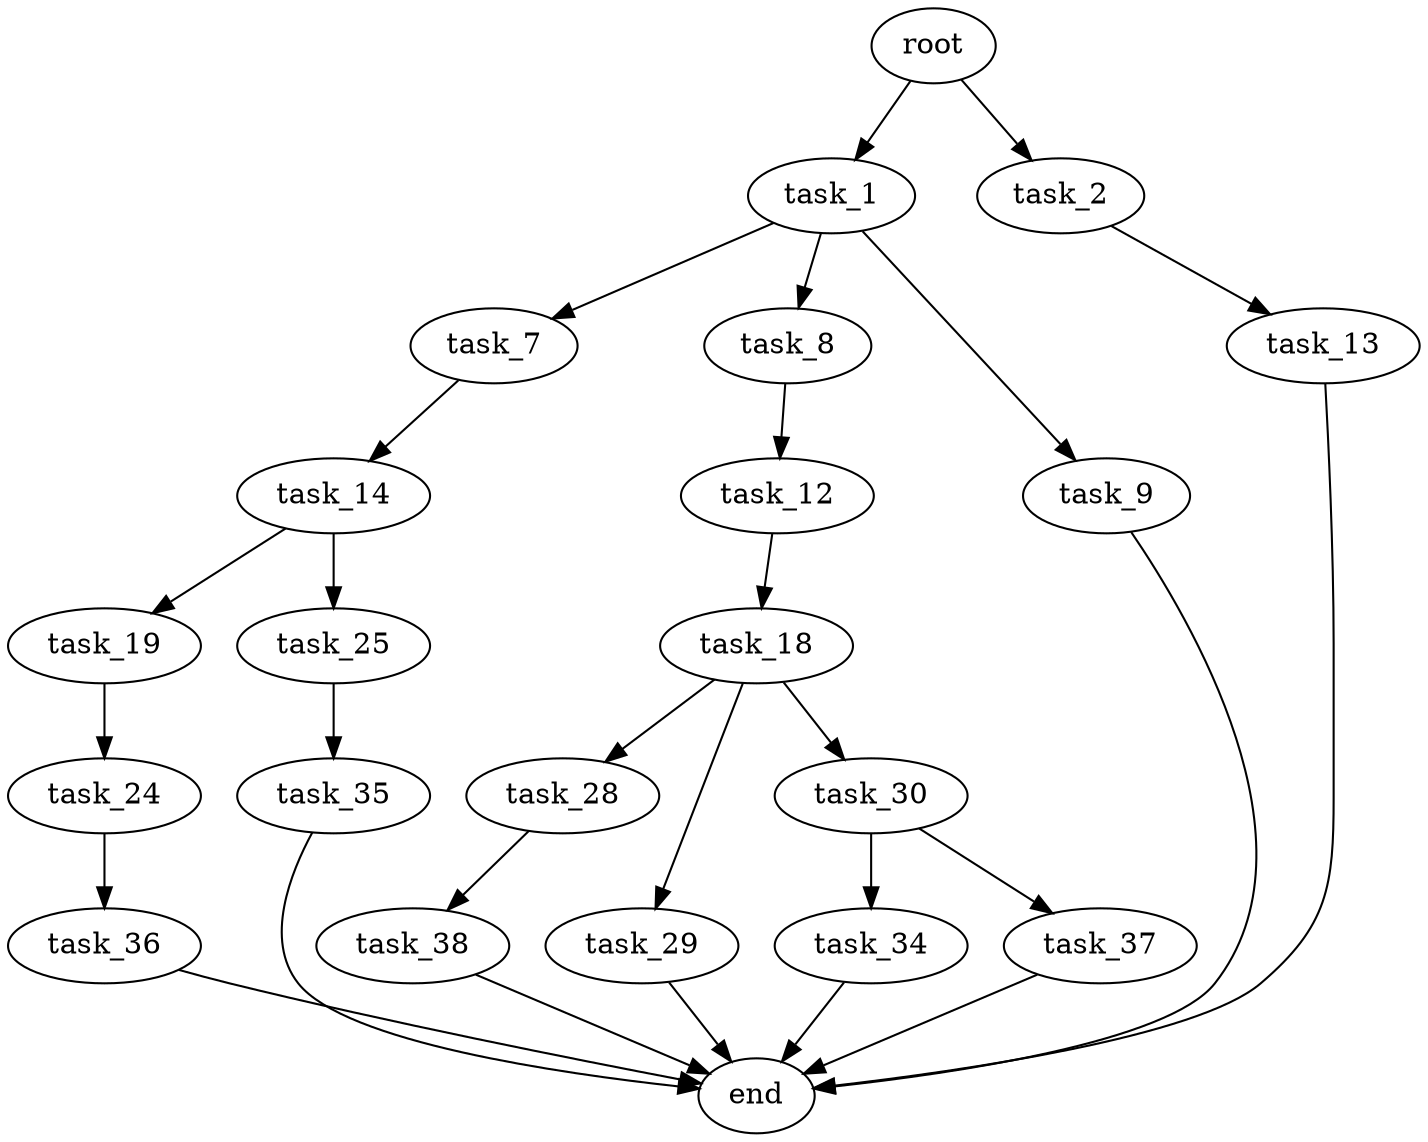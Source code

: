 digraph G {
  root [size="0.000000"];
  task_1 [size="28991029248.000000"];
  task_2 [size="3665949296.000000"];
  task_7 [size="47050621382.000000"];
  task_8 [size="8589934592.000000"];
  task_9 [size="68719476736.000000"];
  task_12 [size="172535545364.000000"];
  task_13 [size="1073741824000.000000"];
  task_14 [size="231928233984.000000"];
  task_18 [size="1073741824000.000000"];
  task_19 [size="1012852151972.000000"];
  task_24 [size="5401451334.000000"];
  task_25 [size="8589934592.000000"];
  task_28 [size="34943287837.000000"];
  task_29 [size="101660646004.000000"];
  task_30 [size="782757789696.000000"];
  task_34 [size="782757789696.000000"];
  task_35 [size="4786745406.000000"];
  task_36 [size="439411007041.000000"];
  task_37 [size="368293445632.000000"];
  task_38 [size="1073741824000.000000"];
  end [size="0.000000"];

  root -> task_1 [size="1.000000"];
  root -> task_2 [size="1.000000"];
  task_1 -> task_7 [size="75497472.000000"];
  task_1 -> task_8 [size="75497472.000000"];
  task_1 -> task_9 [size="75497472.000000"];
  task_2 -> task_13 [size="209715200.000000"];
  task_7 -> task_14 [size="838860800.000000"];
  task_8 -> task_12 [size="33554432.000000"];
  task_9 -> end [size="1.000000"];
  task_12 -> task_18 [size="134217728.000000"];
  task_13 -> end [size="1.000000"];
  task_14 -> task_19 [size="301989888.000000"];
  task_14 -> task_25 [size="301989888.000000"];
  task_18 -> task_28 [size="838860800.000000"];
  task_18 -> task_29 [size="838860800.000000"];
  task_18 -> task_30 [size="838860800.000000"];
  task_19 -> task_24 [size="679477248.000000"];
  task_24 -> task_36 [size="134217728.000000"];
  task_25 -> task_35 [size="33554432.000000"];
  task_28 -> task_38 [size="838860800.000000"];
  task_29 -> end [size="1.000000"];
  task_30 -> task_34 [size="679477248.000000"];
  task_30 -> task_37 [size="679477248.000000"];
  task_34 -> end [size="1.000000"];
  task_35 -> end [size="1.000000"];
  task_36 -> end [size="1.000000"];
  task_37 -> end [size="1.000000"];
  task_38 -> end [size="1.000000"];
}
